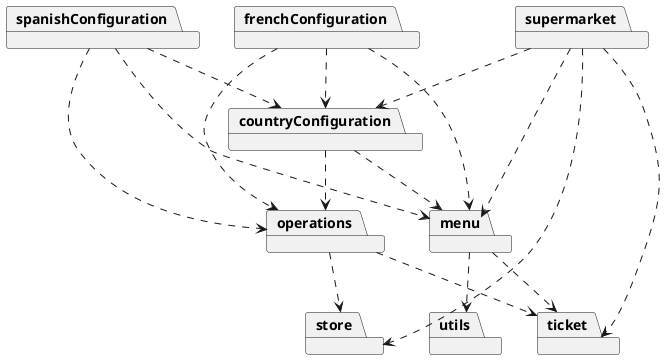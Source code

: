 @startuml v5

package supermarket
package frenchConfiguration
package spanishConfiguration
package countryConfiguration
package menu
package operations
package utils
package store
package ticket

supermarket ..> ticket
supermarket ..> menu
supermarket ..> countryConfiguration
supermarket ..> store
frenchConfiguration ..> menu
frenchConfiguration ..> countryConfiguration
frenchConfiguration ..> operations
spanishConfiguration ..> menu
spanishConfiguration ..> countryConfiguration
spanishConfiguration ..> operations
countryConfiguration ..> menu
countryConfiguration ..> operations
menu ..> utils
menu ..> ticket
operations ..> ticket
operations ..> store

@enduml